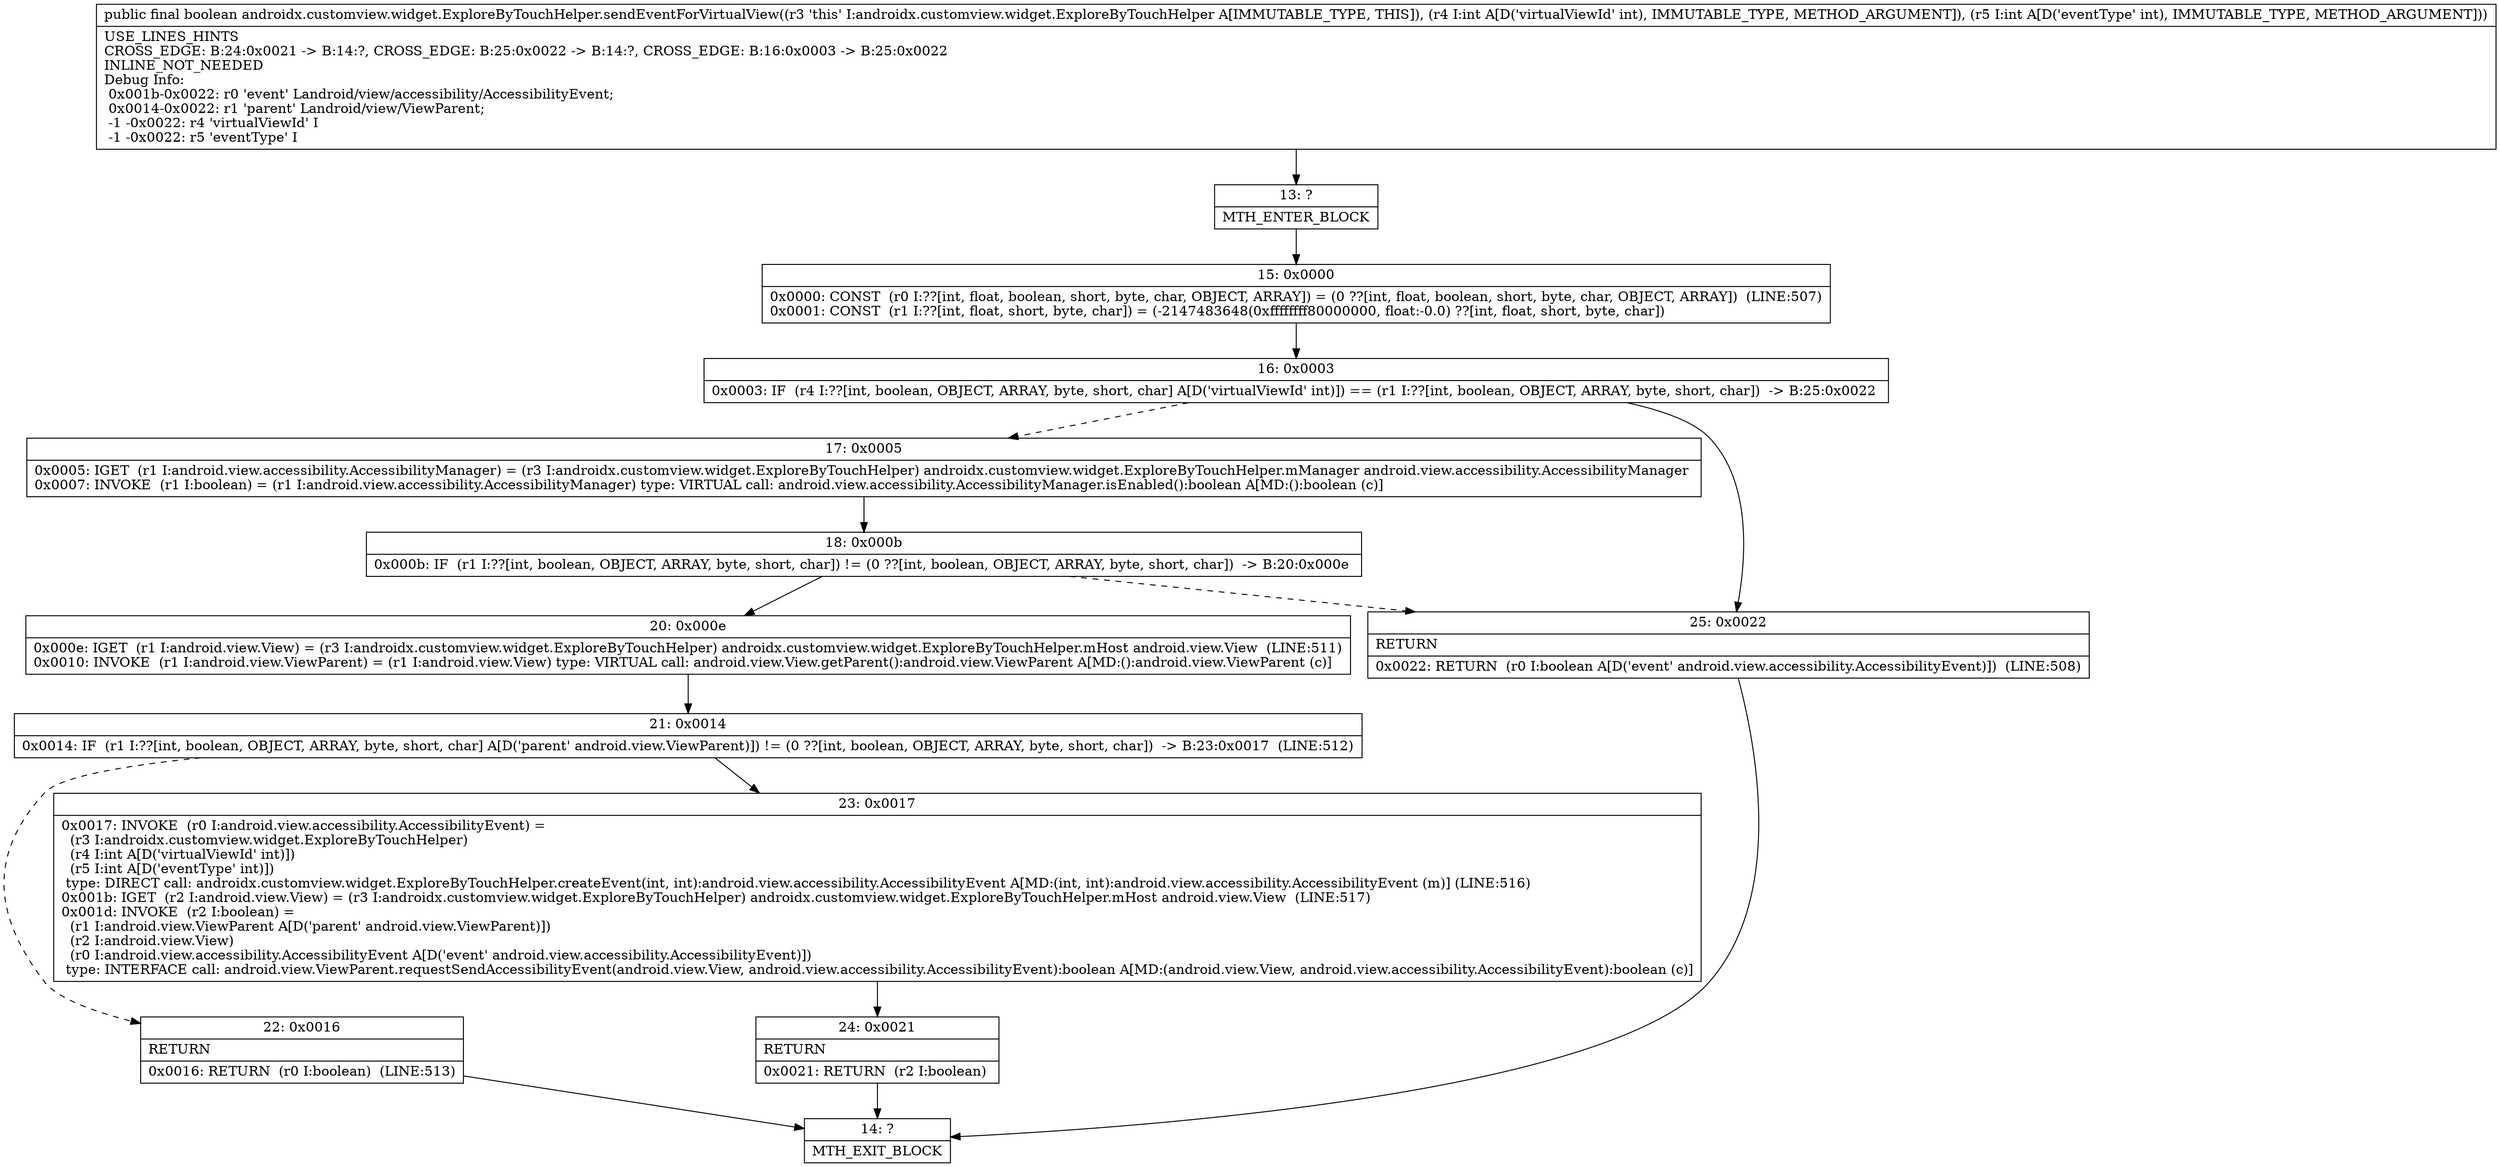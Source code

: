 digraph "CFG forandroidx.customview.widget.ExploreByTouchHelper.sendEventForVirtualView(II)Z" {
Node_13 [shape=record,label="{13\:\ ?|MTH_ENTER_BLOCK\l}"];
Node_15 [shape=record,label="{15\:\ 0x0000|0x0000: CONST  (r0 I:??[int, float, boolean, short, byte, char, OBJECT, ARRAY]) = (0 ??[int, float, boolean, short, byte, char, OBJECT, ARRAY])  (LINE:507)\l0x0001: CONST  (r1 I:??[int, float, short, byte, char]) = (\-2147483648(0xffffffff80000000, float:\-0.0) ??[int, float, short, byte, char]) \l}"];
Node_16 [shape=record,label="{16\:\ 0x0003|0x0003: IF  (r4 I:??[int, boolean, OBJECT, ARRAY, byte, short, char] A[D('virtualViewId' int)]) == (r1 I:??[int, boolean, OBJECT, ARRAY, byte, short, char])  \-\> B:25:0x0022 \l}"];
Node_17 [shape=record,label="{17\:\ 0x0005|0x0005: IGET  (r1 I:android.view.accessibility.AccessibilityManager) = (r3 I:androidx.customview.widget.ExploreByTouchHelper) androidx.customview.widget.ExploreByTouchHelper.mManager android.view.accessibility.AccessibilityManager \l0x0007: INVOKE  (r1 I:boolean) = (r1 I:android.view.accessibility.AccessibilityManager) type: VIRTUAL call: android.view.accessibility.AccessibilityManager.isEnabled():boolean A[MD:():boolean (c)]\l}"];
Node_18 [shape=record,label="{18\:\ 0x000b|0x000b: IF  (r1 I:??[int, boolean, OBJECT, ARRAY, byte, short, char]) != (0 ??[int, boolean, OBJECT, ARRAY, byte, short, char])  \-\> B:20:0x000e \l}"];
Node_20 [shape=record,label="{20\:\ 0x000e|0x000e: IGET  (r1 I:android.view.View) = (r3 I:androidx.customview.widget.ExploreByTouchHelper) androidx.customview.widget.ExploreByTouchHelper.mHost android.view.View  (LINE:511)\l0x0010: INVOKE  (r1 I:android.view.ViewParent) = (r1 I:android.view.View) type: VIRTUAL call: android.view.View.getParent():android.view.ViewParent A[MD:():android.view.ViewParent (c)]\l}"];
Node_21 [shape=record,label="{21\:\ 0x0014|0x0014: IF  (r1 I:??[int, boolean, OBJECT, ARRAY, byte, short, char] A[D('parent' android.view.ViewParent)]) != (0 ??[int, boolean, OBJECT, ARRAY, byte, short, char])  \-\> B:23:0x0017  (LINE:512)\l}"];
Node_22 [shape=record,label="{22\:\ 0x0016|RETURN\l|0x0016: RETURN  (r0 I:boolean)  (LINE:513)\l}"];
Node_14 [shape=record,label="{14\:\ ?|MTH_EXIT_BLOCK\l}"];
Node_23 [shape=record,label="{23\:\ 0x0017|0x0017: INVOKE  (r0 I:android.view.accessibility.AccessibilityEvent) = \l  (r3 I:androidx.customview.widget.ExploreByTouchHelper)\l  (r4 I:int A[D('virtualViewId' int)])\l  (r5 I:int A[D('eventType' int)])\l type: DIRECT call: androidx.customview.widget.ExploreByTouchHelper.createEvent(int, int):android.view.accessibility.AccessibilityEvent A[MD:(int, int):android.view.accessibility.AccessibilityEvent (m)] (LINE:516)\l0x001b: IGET  (r2 I:android.view.View) = (r3 I:androidx.customview.widget.ExploreByTouchHelper) androidx.customview.widget.ExploreByTouchHelper.mHost android.view.View  (LINE:517)\l0x001d: INVOKE  (r2 I:boolean) = \l  (r1 I:android.view.ViewParent A[D('parent' android.view.ViewParent)])\l  (r2 I:android.view.View)\l  (r0 I:android.view.accessibility.AccessibilityEvent A[D('event' android.view.accessibility.AccessibilityEvent)])\l type: INTERFACE call: android.view.ViewParent.requestSendAccessibilityEvent(android.view.View, android.view.accessibility.AccessibilityEvent):boolean A[MD:(android.view.View, android.view.accessibility.AccessibilityEvent):boolean (c)]\l}"];
Node_24 [shape=record,label="{24\:\ 0x0021|RETURN\l|0x0021: RETURN  (r2 I:boolean) \l}"];
Node_25 [shape=record,label="{25\:\ 0x0022|RETURN\l|0x0022: RETURN  (r0 I:boolean A[D('event' android.view.accessibility.AccessibilityEvent)])  (LINE:508)\l}"];
MethodNode[shape=record,label="{public final boolean androidx.customview.widget.ExploreByTouchHelper.sendEventForVirtualView((r3 'this' I:androidx.customview.widget.ExploreByTouchHelper A[IMMUTABLE_TYPE, THIS]), (r4 I:int A[D('virtualViewId' int), IMMUTABLE_TYPE, METHOD_ARGUMENT]), (r5 I:int A[D('eventType' int), IMMUTABLE_TYPE, METHOD_ARGUMENT]))  | USE_LINES_HINTS\lCROSS_EDGE: B:24:0x0021 \-\> B:14:?, CROSS_EDGE: B:25:0x0022 \-\> B:14:?, CROSS_EDGE: B:16:0x0003 \-\> B:25:0x0022\lINLINE_NOT_NEEDED\lDebug Info:\l  0x001b\-0x0022: r0 'event' Landroid\/view\/accessibility\/AccessibilityEvent;\l  0x0014\-0x0022: r1 'parent' Landroid\/view\/ViewParent;\l  \-1 \-0x0022: r4 'virtualViewId' I\l  \-1 \-0x0022: r5 'eventType' I\l}"];
MethodNode -> Node_13;Node_13 -> Node_15;
Node_15 -> Node_16;
Node_16 -> Node_17[style=dashed];
Node_16 -> Node_25;
Node_17 -> Node_18;
Node_18 -> Node_20;
Node_18 -> Node_25[style=dashed];
Node_20 -> Node_21;
Node_21 -> Node_22[style=dashed];
Node_21 -> Node_23;
Node_22 -> Node_14;
Node_23 -> Node_24;
Node_24 -> Node_14;
Node_25 -> Node_14;
}

